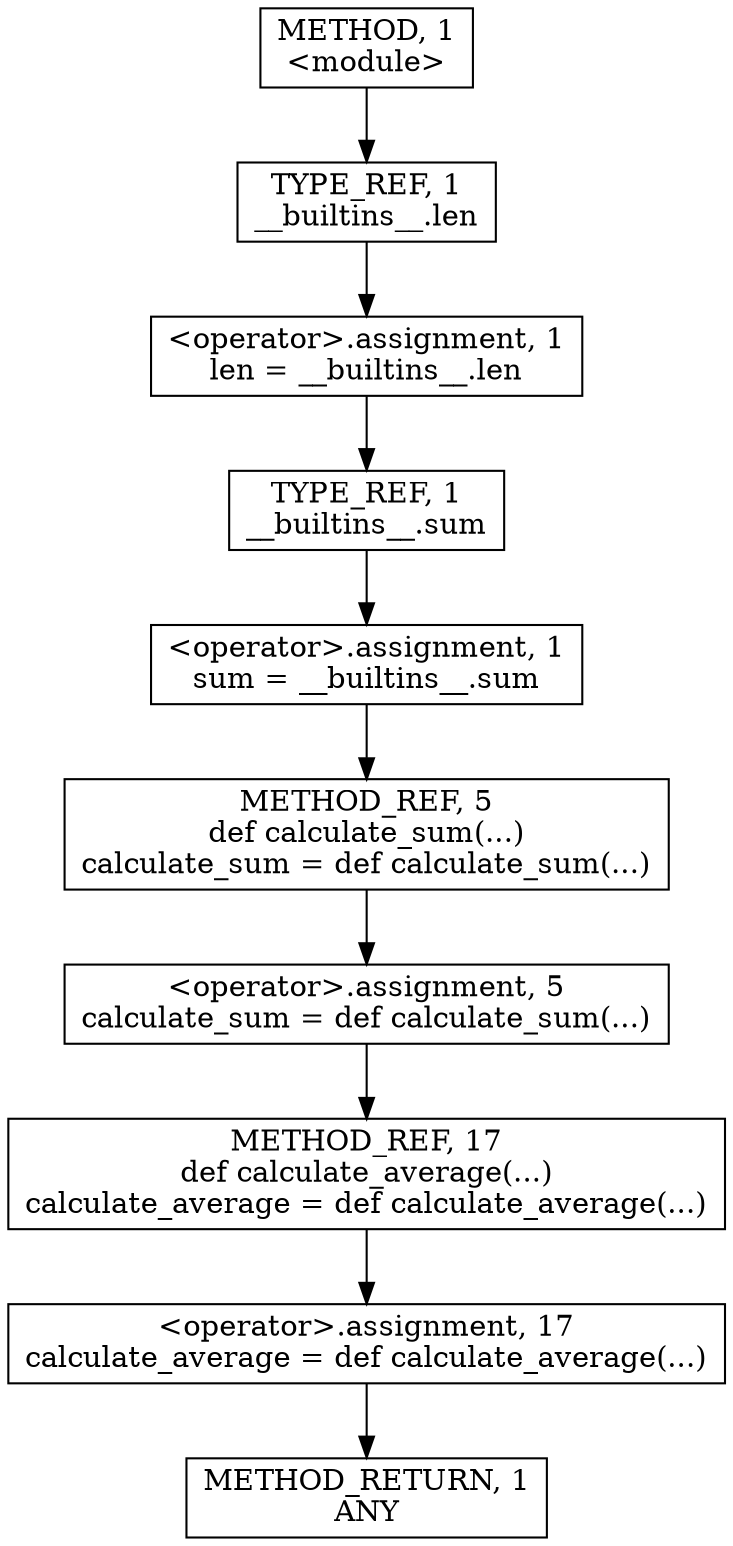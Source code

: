 digraph "&lt;module&gt;" {  
node [shape="rect"];  
"30064771121" [label = <&lt;operator&gt;.assignment, 1<BR/>len = __builtins__.len> ]
"30064771122" [label = <&lt;operator&gt;.assignment, 1<BR/>sum = __builtins__.sum> ]
"30064771124" [label = <&lt;operator&gt;.assignment, 5<BR/>calculate_sum = def calculate_sum(...)> ]
"30064771129" [label = <&lt;operator&gt;.assignment, 17<BR/>calculate_average = def calculate_average(...)> ]
"180388626433" [label = <TYPE_REF, 1<BR/>__builtins__.len> ]
"180388626434" [label = <TYPE_REF, 1<BR/>__builtins__.sum> ]
"124554051586" [label = <METHOD_REF, 5<BR/>def calculate_sum(...)<BR/>calculate_sum = def calculate_sum(...)> ]
"124554051587" [label = <METHOD_REF, 17<BR/>def calculate_average(...)<BR/>calculate_average = def calculate_average(...)> ]
"111669149700" [label = <METHOD, 1<BR/>&lt;module&gt;> ]
"128849018884" [label = <METHOD_RETURN, 1<BR/>ANY> ]
  "30064771121" -> "180388626434" 
  "30064771122" -> "124554051586" 
  "30064771124" -> "124554051587" 
  "30064771129" -> "128849018884" 
  "180388626433" -> "30064771121" 
  "180388626434" -> "30064771122" 
  "124554051586" -> "30064771124" 
  "124554051587" -> "30064771129" 
  "111669149700" -> "180388626433" 
}
